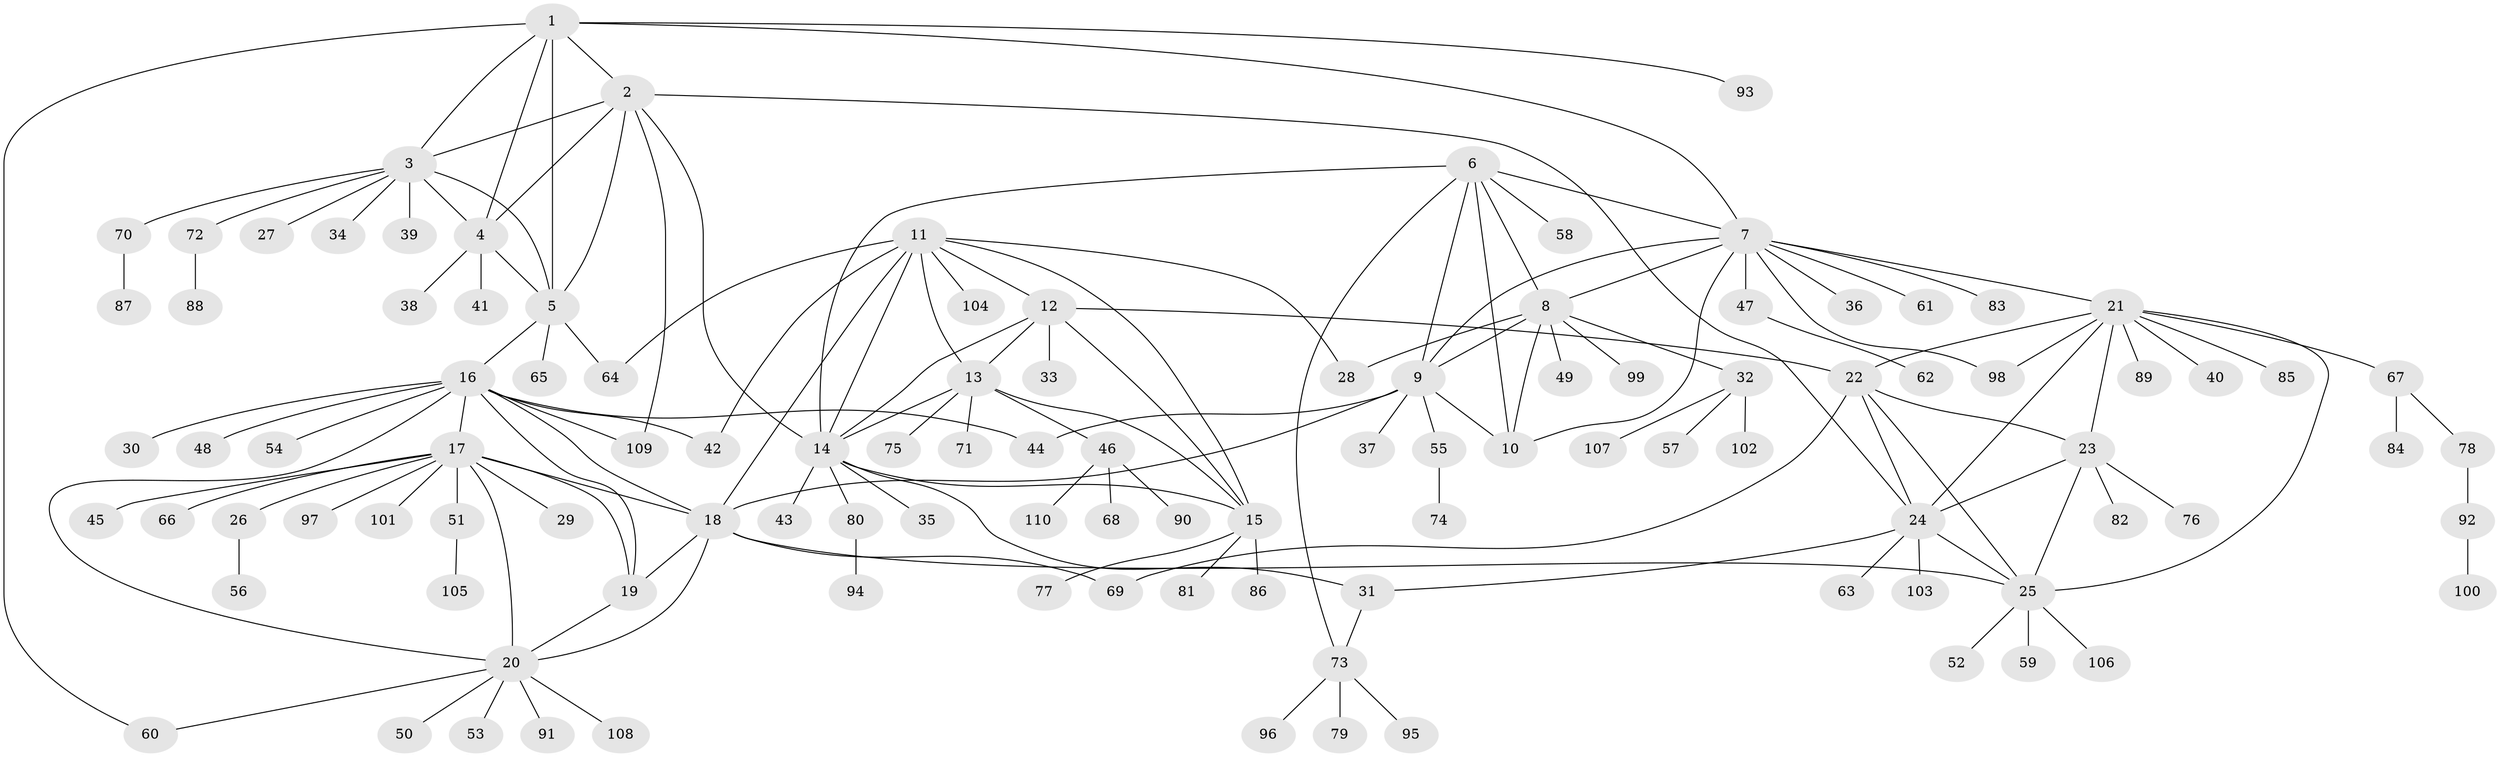 // Generated by graph-tools (version 1.1) at 2025/02/03/09/25 03:02:33]
// undirected, 110 vertices, 155 edges
graph export_dot {
graph [start="1"]
  node [color=gray90,style=filled];
  1;
  2;
  3;
  4;
  5;
  6;
  7;
  8;
  9;
  10;
  11;
  12;
  13;
  14;
  15;
  16;
  17;
  18;
  19;
  20;
  21;
  22;
  23;
  24;
  25;
  26;
  27;
  28;
  29;
  30;
  31;
  32;
  33;
  34;
  35;
  36;
  37;
  38;
  39;
  40;
  41;
  42;
  43;
  44;
  45;
  46;
  47;
  48;
  49;
  50;
  51;
  52;
  53;
  54;
  55;
  56;
  57;
  58;
  59;
  60;
  61;
  62;
  63;
  64;
  65;
  66;
  67;
  68;
  69;
  70;
  71;
  72;
  73;
  74;
  75;
  76;
  77;
  78;
  79;
  80;
  81;
  82;
  83;
  84;
  85;
  86;
  87;
  88;
  89;
  90;
  91;
  92;
  93;
  94;
  95;
  96;
  97;
  98;
  99;
  100;
  101;
  102;
  103;
  104;
  105;
  106;
  107;
  108;
  109;
  110;
  1 -- 2;
  1 -- 3;
  1 -- 4;
  1 -- 5;
  1 -- 7;
  1 -- 60;
  1 -- 93;
  2 -- 3;
  2 -- 4;
  2 -- 5;
  2 -- 14;
  2 -- 24;
  2 -- 109;
  3 -- 4;
  3 -- 5;
  3 -- 27;
  3 -- 34;
  3 -- 39;
  3 -- 70;
  3 -- 72;
  4 -- 5;
  4 -- 38;
  4 -- 41;
  5 -- 16;
  5 -- 64;
  5 -- 65;
  6 -- 7;
  6 -- 8;
  6 -- 9;
  6 -- 10;
  6 -- 14;
  6 -- 58;
  6 -- 73;
  7 -- 8;
  7 -- 9;
  7 -- 10;
  7 -- 21;
  7 -- 36;
  7 -- 47;
  7 -- 61;
  7 -- 83;
  7 -- 98;
  8 -- 9;
  8 -- 10;
  8 -- 28;
  8 -- 32;
  8 -- 49;
  8 -- 99;
  9 -- 10;
  9 -- 18;
  9 -- 37;
  9 -- 44;
  9 -- 55;
  11 -- 12;
  11 -- 13;
  11 -- 14;
  11 -- 15;
  11 -- 18;
  11 -- 28;
  11 -- 42;
  11 -- 64;
  11 -- 104;
  12 -- 13;
  12 -- 14;
  12 -- 15;
  12 -- 22;
  12 -- 33;
  13 -- 14;
  13 -- 15;
  13 -- 46;
  13 -- 71;
  13 -- 75;
  14 -- 15;
  14 -- 31;
  14 -- 35;
  14 -- 43;
  14 -- 80;
  15 -- 77;
  15 -- 81;
  15 -- 86;
  16 -- 17;
  16 -- 18;
  16 -- 19;
  16 -- 20;
  16 -- 30;
  16 -- 42;
  16 -- 44;
  16 -- 48;
  16 -- 54;
  16 -- 109;
  17 -- 18;
  17 -- 19;
  17 -- 20;
  17 -- 26;
  17 -- 29;
  17 -- 45;
  17 -- 51;
  17 -- 66;
  17 -- 97;
  17 -- 101;
  18 -- 19;
  18 -- 20;
  18 -- 25;
  18 -- 69;
  19 -- 20;
  20 -- 50;
  20 -- 53;
  20 -- 60;
  20 -- 91;
  20 -- 108;
  21 -- 22;
  21 -- 23;
  21 -- 24;
  21 -- 25;
  21 -- 40;
  21 -- 67;
  21 -- 85;
  21 -- 89;
  21 -- 98;
  22 -- 23;
  22 -- 24;
  22 -- 25;
  22 -- 69;
  23 -- 24;
  23 -- 25;
  23 -- 76;
  23 -- 82;
  24 -- 25;
  24 -- 31;
  24 -- 63;
  24 -- 103;
  25 -- 52;
  25 -- 59;
  25 -- 106;
  26 -- 56;
  31 -- 73;
  32 -- 57;
  32 -- 102;
  32 -- 107;
  46 -- 68;
  46 -- 90;
  46 -- 110;
  47 -- 62;
  51 -- 105;
  55 -- 74;
  67 -- 78;
  67 -- 84;
  70 -- 87;
  72 -- 88;
  73 -- 79;
  73 -- 95;
  73 -- 96;
  78 -- 92;
  80 -- 94;
  92 -- 100;
}
